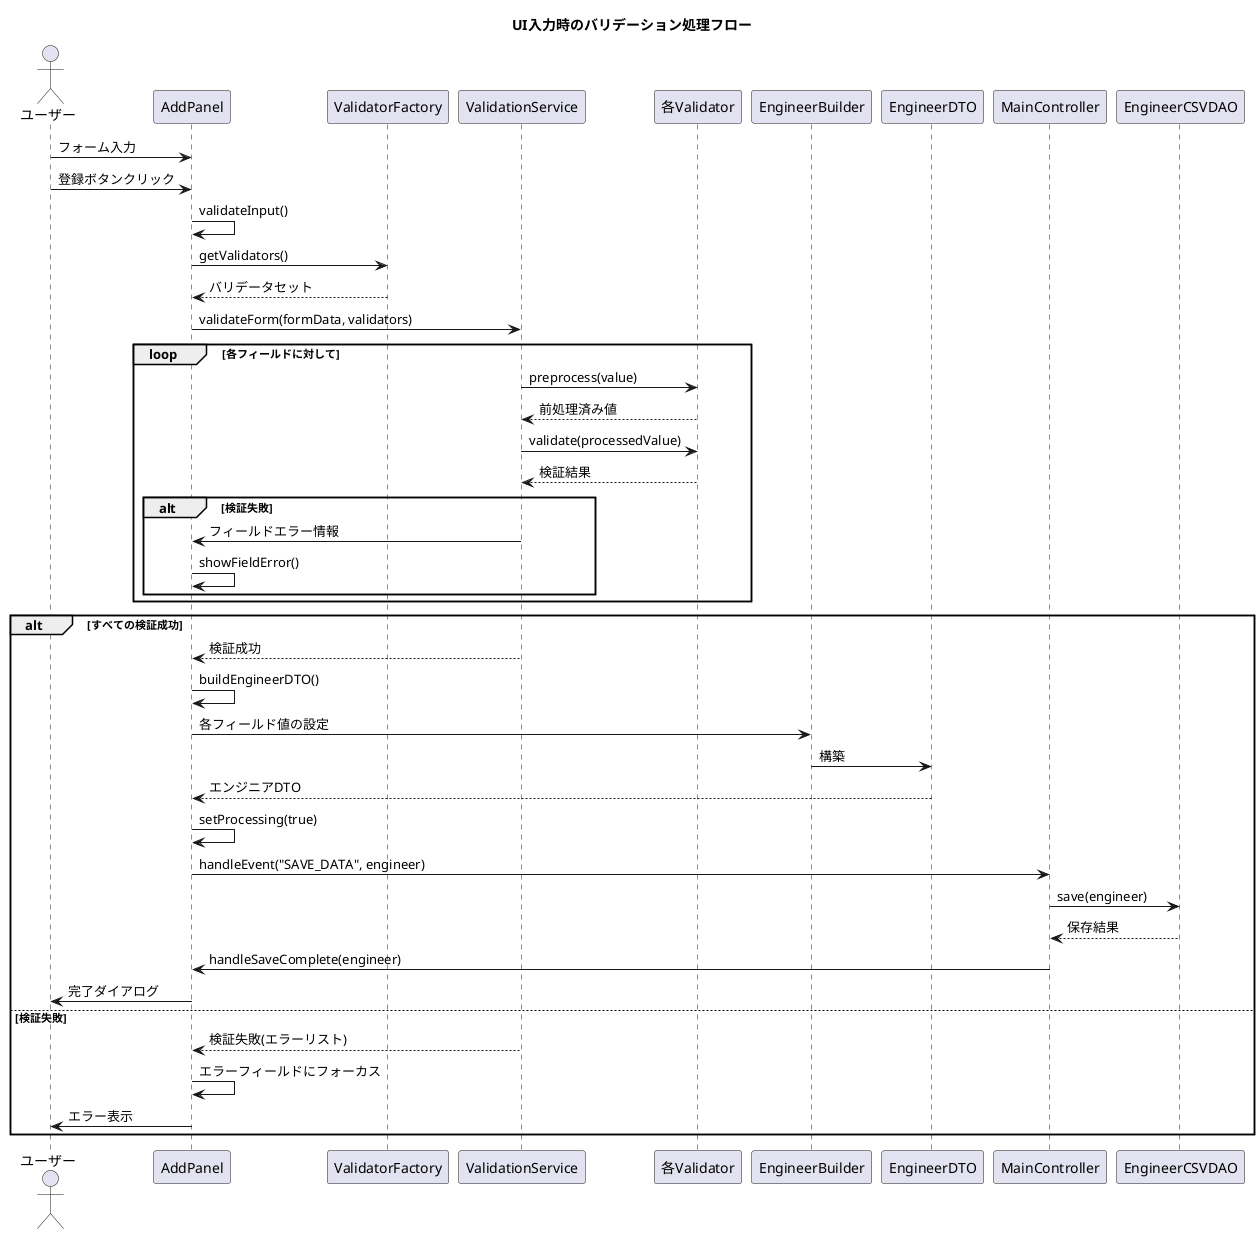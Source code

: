 @startuml UIValidation
title UI入力時のバリデーション処理フロー

actor ユーザー
participant "AddPanel" as UI
participant "ValidatorFactory" as VF
participant "ValidationService" as VS
participant "各Validator" as Validators
participant "EngineerBuilder" as Builder
participant "EngineerDTO" as DTO
participant "MainController" as MC
participant "EngineerCSVDAO" as DAO

ユーザー -> UI: フォーム入力
ユーザー -> UI: 登録ボタンクリック
UI -> UI: validateInput()

UI -> VF: getValidators()
VF --> UI: バリデータセット

UI -> VS: validateForm(formData, validators)

loop 各フィールドに対して
    VS -> Validators: preprocess(value)
    Validators --> VS: 前処理済み値
    VS -> Validators: validate(processedValue)
    Validators --> VS: 検証結果

    alt 検証失敗
        VS -> UI: フィールドエラー情報
        UI -> UI: showFieldError()
    end
end

alt すべての検証成功
    VS --> UI: 検証成功
    UI -> UI: buildEngineerDTO()
    UI -> Builder: 各フィールド値の設定
    Builder -> DTO: 構築
    DTO --> UI: エンジニアDTO
    UI -> UI: setProcessing(true)
    UI -> MC: handleEvent("SAVE_DATA", engineer)
    MC -> DAO: save(engineer)
    DAO --> MC: 保存結果
    MC -> UI: handleSaveComplete(engineer)
    UI -> ユーザー: 完了ダイアログ
else 検証失敗
    VS --> UI: 検証失敗(エラーリスト)
    UI -> UI: エラーフィールドにフォーカス
    UI -> ユーザー: エラー表示
end
@enduml